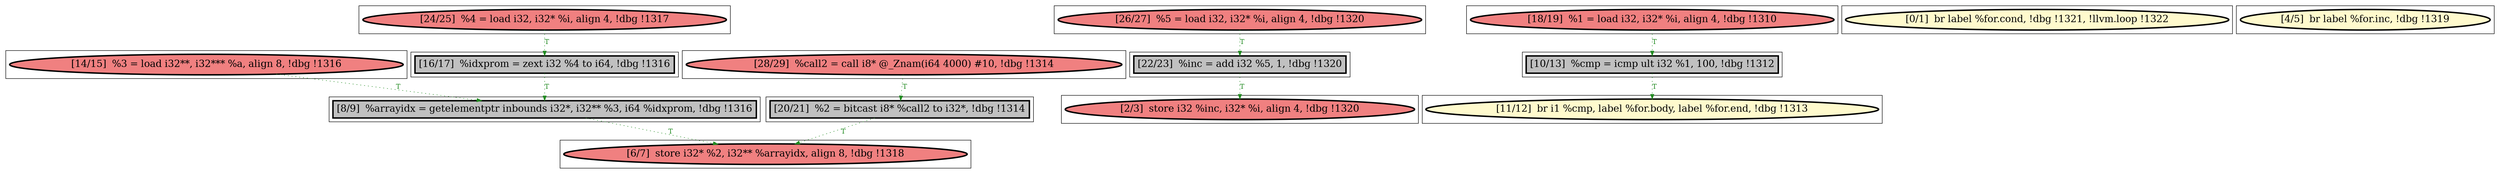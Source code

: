 
digraph G {



node4291->node4289 [style=dotted,color=forestgreen,label="T",fontcolor=forestgreen ]
node4298->node4289 [style=dotted,color=forestgreen,label="T",fontcolor=forestgreen ]
node4295->node4298 [style=dotted,color=forestgreen,label="T",fontcolor=forestgreen ]
node4293->node4297 [style=dotted,color=forestgreen,label="T",fontcolor=forestgreen ]
node4297->node4288 [style=dotted,color=forestgreen,label="T",fontcolor=forestgreen ]
node4292->node4296 [style=dotted,color=forestgreen,label="T",fontcolor=forestgreen ]
node4296->node4286 [style=dotted,color=forestgreen,label="T",fontcolor=forestgreen ]
node4290->node4294 [style=dotted,color=forestgreen,label="T",fontcolor=forestgreen ]
node4299->node4290 [style=dotted,color=forestgreen,label="T",fontcolor=forestgreen ]
node4289->node4288 [style=dotted,color=forestgreen,label="T",fontcolor=forestgreen ]


subgraph cluster13 {


node4298 [penwidth=3.0,fontsize=20,fillcolor=grey,label="[16/17]  %idxprom = zext i32 %4 to i64, !dbg !1316",shape=rectangle,style=filled ]



}

subgraph cluster11 {


node4296 [penwidth=3.0,fontsize=20,fillcolor=grey,label="[22/23]  %inc = add i32 %5, 1, !dbg !1320",shape=rectangle,style=filled ]



}

subgraph cluster10 {


node4295 [penwidth=3.0,fontsize=20,fillcolor=lightcoral,label="[24/25]  %4 = load i32, i32* %i, align 4, !dbg !1317",shape=ellipse,style=filled ]



}

subgraph cluster9 {


node4294 [penwidth=3.0,fontsize=20,fillcolor=lemonchiffon,label="[11/12]  br i1 %cmp, label %for.body, label %for.end, !dbg !1313",shape=ellipse,style=filled ]



}

subgraph cluster8 {


node4293 [penwidth=3.0,fontsize=20,fillcolor=lightcoral,label="[28/29]  %call2 = call i8* @_Znam(i64 4000) #10, !dbg !1314",shape=ellipse,style=filled ]



}

subgraph cluster7 {


node4292 [penwidth=3.0,fontsize=20,fillcolor=lightcoral,label="[26/27]  %5 = load i32, i32* %i, align 4, !dbg !1320",shape=ellipse,style=filled ]



}

subgraph cluster14 {


node4299 [penwidth=3.0,fontsize=20,fillcolor=lightcoral,label="[18/19]  %1 = load i32, i32* %i, align 4, !dbg !1310",shape=ellipse,style=filled ]



}

subgraph cluster6 {


node4291 [penwidth=3.0,fontsize=20,fillcolor=lightcoral,label="[14/15]  %3 = load i32**, i32*** %a, align 8, !dbg !1316",shape=ellipse,style=filled ]



}

subgraph cluster0 {


node4285 [penwidth=3.0,fontsize=20,fillcolor=lemonchiffon,label="[0/1]  br label %for.cond, !dbg !1321, !llvm.loop !1322",shape=ellipse,style=filled ]



}

subgraph cluster12 {


node4297 [penwidth=3.0,fontsize=20,fillcolor=grey,label="[20/21]  %2 = bitcast i8* %call2 to i32*, !dbg !1314",shape=rectangle,style=filled ]



}

subgraph cluster5 {


node4290 [penwidth=3.0,fontsize=20,fillcolor=grey,label="[10/13]  %cmp = icmp ult i32 %1, 100, !dbg !1312",shape=rectangle,style=filled ]



}

subgraph cluster1 {


node4286 [penwidth=3.0,fontsize=20,fillcolor=lightcoral,label="[2/3]  store i32 %inc, i32* %i, align 4, !dbg !1320",shape=ellipse,style=filled ]



}

subgraph cluster2 {


node4287 [penwidth=3.0,fontsize=20,fillcolor=lemonchiffon,label="[4/5]  br label %for.inc, !dbg !1319",shape=ellipse,style=filled ]



}

subgraph cluster3 {


node4288 [penwidth=3.0,fontsize=20,fillcolor=lightcoral,label="[6/7]  store i32* %2, i32** %arrayidx, align 8, !dbg !1318",shape=ellipse,style=filled ]



}

subgraph cluster4 {


node4289 [penwidth=3.0,fontsize=20,fillcolor=grey,label="[8/9]  %arrayidx = getelementptr inbounds i32*, i32** %3, i64 %idxprom, !dbg !1316",shape=rectangle,style=filled ]



}

}
